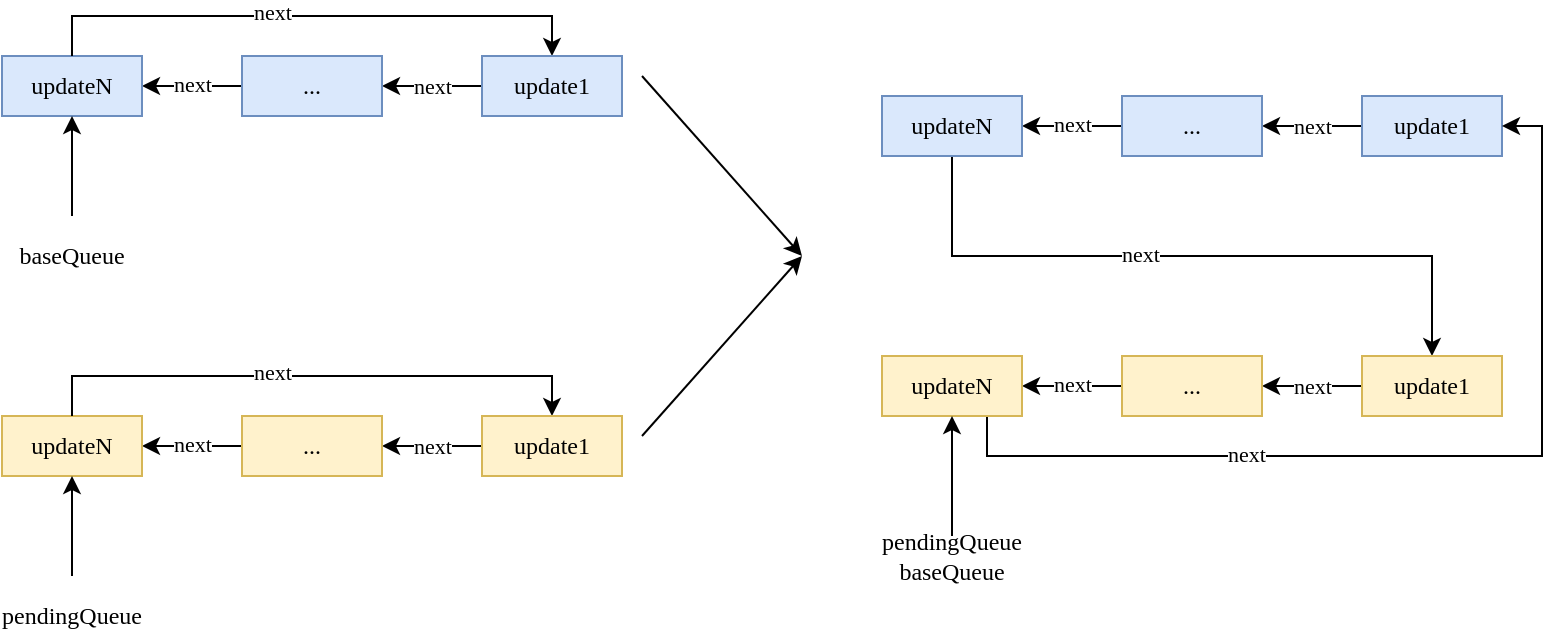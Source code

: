 <mxfile version="13.10.0" type="embed">
    <diagram id="T5MIHzg6Staj7iHUpXgn" name="第 1 页">
        <mxGraphModel dx="870" dy="659" grid="1" gridSize="10" guides="1" tooltips="1" connect="1" arrows="1" fold="1" page="1" pageScale="1" pageWidth="827" pageHeight="1169" math="0" shadow="0">
            <root>
                <mxCell id="0"/>
                <mxCell id="1" parent="0"/>
                <mxCell id="ckNNbBy0FIjaTEdL14A0-6" style="edgeStyle=orthogonalEdgeStyle;rounded=0;orthogonalLoop=1;jettySize=auto;html=1;exitX=1;exitY=0.5;exitDx=0;exitDy=0;entryX=0;entryY=0.5;entryDx=0;entryDy=0;startArrow=classic;startFill=1;endArrow=none;endFill=0;fontFamily=Comic Sans MS;" parent="1" source="ckNNbBy0FIjaTEdL14A0-1" target="ckNNbBy0FIjaTEdL14A0-4" edge="1">
                    <mxGeometry relative="1" as="geometry"/>
                </mxCell>
                <mxCell id="ckNNbBy0FIjaTEdL14A0-8" value="next" style="edgeLabel;html=1;align=center;verticalAlign=middle;resizable=0;points=[];fontFamily=Comic Sans MS;" parent="ckNNbBy0FIjaTEdL14A0-6" vertex="1" connectable="0">
                    <mxGeometry x="-0.2" y="4" relative="1" as="geometry">
                        <mxPoint x="5" y="3" as="offset"/>
                    </mxGeometry>
                </mxCell>
                <mxCell id="ckNNbBy0FIjaTEdL14A0-1" value="updateN" style="rounded=0;whiteSpace=wrap;html=1;fillColor=#dae8fc;strokeColor=#6c8ebf;fontFamily=Comic Sans MS;" parent="1" vertex="1">
                    <mxGeometry x="120" y="320" width="70" height="30" as="geometry"/>
                </mxCell>
                <mxCell id="ckNNbBy0FIjaTEdL14A0-7" value="next" style="edgeStyle=orthogonalEdgeStyle;rounded=0;orthogonalLoop=1;jettySize=auto;html=1;exitX=1;exitY=0.5;exitDx=0;exitDy=0;entryX=0;entryY=0.5;entryDx=0;entryDy=0;startArrow=classic;startFill=1;endArrow=none;endFill=0;fontFamily=Comic Sans MS;" parent="1" source="ckNNbBy0FIjaTEdL14A0-4" target="ckNNbBy0FIjaTEdL14A0-5" edge="1">
                    <mxGeometry relative="1" as="geometry"/>
                </mxCell>
                <mxCell id="ckNNbBy0FIjaTEdL14A0-4" value="..." style="rounded=0;whiteSpace=wrap;html=1;fillColor=#dae8fc;strokeColor=#6c8ebf;fontFamily=Comic Sans MS;" parent="1" vertex="1">
                    <mxGeometry x="240" y="320" width="70" height="30" as="geometry"/>
                </mxCell>
                <mxCell id="ckNNbBy0FIjaTEdL14A0-9" style="edgeStyle=orthogonalEdgeStyle;rounded=0;orthogonalLoop=1;jettySize=auto;html=1;exitX=0.5;exitY=0;exitDx=0;exitDy=0;entryX=0.5;entryY=0;entryDx=0;entryDy=0;startArrow=classic;startFill=1;endArrow=none;endFill=0;fontFamily=Comic Sans MS;" parent="1" source="ckNNbBy0FIjaTEdL14A0-5" target="ckNNbBy0FIjaTEdL14A0-1" edge="1">
                    <mxGeometry relative="1" as="geometry"/>
                </mxCell>
                <mxCell id="ckNNbBy0FIjaTEdL14A0-10" value="next" style="edgeLabel;html=1;align=center;verticalAlign=middle;resizable=0;points=[];fontFamily=Comic Sans MS;" parent="ckNNbBy0FIjaTEdL14A0-9" vertex="1" connectable="0">
                    <mxGeometry x="0.143" y="-2" relative="1" as="geometry">
                        <mxPoint as="offset"/>
                    </mxGeometry>
                </mxCell>
                <mxCell id="ckNNbBy0FIjaTEdL14A0-5" value="update1" style="rounded=0;whiteSpace=wrap;html=1;fillColor=#dae8fc;strokeColor=#6c8ebf;fontFamily=Comic Sans MS;" parent="1" vertex="1">
                    <mxGeometry x="360" y="320" width="70" height="30" as="geometry"/>
                </mxCell>
                <mxCell id="ckNNbBy0FIjaTEdL14A0-11" value="" style="endArrow=classic;html=1;entryX=0.5;entryY=1;entryDx=0;entryDy=0;fontFamily=Comic Sans MS;" parent="1" target="ckNNbBy0FIjaTEdL14A0-1" edge="1">
                    <mxGeometry width="50" height="50" relative="1" as="geometry">
                        <mxPoint x="155" y="400" as="sourcePoint"/>
                        <mxPoint x="160" y="380" as="targetPoint"/>
                    </mxGeometry>
                </mxCell>
                <mxCell id="ckNNbBy0FIjaTEdL14A0-12" value="baseQueue" style="text;html=1;strokeColor=none;fillColor=none;align=center;verticalAlign=middle;whiteSpace=wrap;rounded=0;fontFamily=Comic Sans MS;" parent="1" vertex="1">
                    <mxGeometry x="135" y="410" width="40" height="20" as="geometry"/>
                </mxCell>
                <mxCell id="ckNNbBy0FIjaTEdL14A0-13" style="edgeStyle=orthogonalEdgeStyle;rounded=0;orthogonalLoop=1;jettySize=auto;html=1;exitX=1;exitY=0.5;exitDx=0;exitDy=0;entryX=0;entryY=0.5;entryDx=0;entryDy=0;startArrow=classic;startFill=1;endArrow=none;endFill=0;fontFamily=Comic Sans MS;" parent="1" source="ckNNbBy0FIjaTEdL14A0-15" target="ckNNbBy0FIjaTEdL14A0-17" edge="1">
                    <mxGeometry relative="1" as="geometry"/>
                </mxCell>
                <mxCell id="ckNNbBy0FIjaTEdL14A0-14" value="next" style="edgeLabel;html=1;align=center;verticalAlign=middle;resizable=0;points=[];fontFamily=Comic Sans MS;" parent="ckNNbBy0FIjaTEdL14A0-13" vertex="1" connectable="0">
                    <mxGeometry x="-0.2" y="4" relative="1" as="geometry">
                        <mxPoint x="5" y="3" as="offset"/>
                    </mxGeometry>
                </mxCell>
                <mxCell id="ckNNbBy0FIjaTEdL14A0-15" value="updateN" style="rounded=0;whiteSpace=wrap;html=1;fillColor=#fff2cc;strokeColor=#d6b656;fontFamily=Comic Sans MS;" parent="1" vertex="1">
                    <mxGeometry x="120" y="500" width="70" height="30" as="geometry"/>
                </mxCell>
                <mxCell id="ckNNbBy0FIjaTEdL14A0-16" value="next" style="edgeStyle=orthogonalEdgeStyle;rounded=0;orthogonalLoop=1;jettySize=auto;html=1;exitX=1;exitY=0.5;exitDx=0;exitDy=0;entryX=0;entryY=0.5;entryDx=0;entryDy=0;startArrow=classic;startFill=1;endArrow=none;endFill=0;fontFamily=Comic Sans MS;" parent="1" source="ckNNbBy0FIjaTEdL14A0-17" target="ckNNbBy0FIjaTEdL14A0-20" edge="1">
                    <mxGeometry relative="1" as="geometry"/>
                </mxCell>
                <mxCell id="ckNNbBy0FIjaTEdL14A0-17" value="..." style="rounded=0;whiteSpace=wrap;html=1;fillColor=#fff2cc;strokeColor=#d6b656;fontFamily=Comic Sans MS;" parent="1" vertex="1">
                    <mxGeometry x="240" y="500" width="70" height="30" as="geometry"/>
                </mxCell>
                <mxCell id="ckNNbBy0FIjaTEdL14A0-18" style="edgeStyle=orthogonalEdgeStyle;rounded=0;orthogonalLoop=1;jettySize=auto;html=1;exitX=0.5;exitY=0;exitDx=0;exitDy=0;entryX=0.5;entryY=0;entryDx=0;entryDy=0;startArrow=classic;startFill=1;endArrow=none;endFill=0;fontFamily=Comic Sans MS;" parent="1" source="ckNNbBy0FIjaTEdL14A0-20" target="ckNNbBy0FIjaTEdL14A0-15" edge="1">
                    <mxGeometry relative="1" as="geometry"/>
                </mxCell>
                <mxCell id="ckNNbBy0FIjaTEdL14A0-19" value="next" style="edgeLabel;html=1;align=center;verticalAlign=middle;resizable=0;points=[];fontFamily=Comic Sans MS;" parent="ckNNbBy0FIjaTEdL14A0-18" vertex="1" connectable="0">
                    <mxGeometry x="0.143" y="-2" relative="1" as="geometry">
                        <mxPoint as="offset"/>
                    </mxGeometry>
                </mxCell>
                <mxCell id="ckNNbBy0FIjaTEdL14A0-20" value="update1" style="rounded=0;whiteSpace=wrap;html=1;fillColor=#fff2cc;strokeColor=#d6b656;fontFamily=Comic Sans MS;" parent="1" vertex="1">
                    <mxGeometry x="360" y="500" width="70" height="30" as="geometry"/>
                </mxCell>
                <mxCell id="ckNNbBy0FIjaTEdL14A0-21" value="" style="endArrow=classic;html=1;entryX=0.5;entryY=1;entryDx=0;entryDy=0;fontFamily=Comic Sans MS;" parent="1" target="ckNNbBy0FIjaTEdL14A0-15" edge="1">
                    <mxGeometry width="50" height="50" relative="1" as="geometry">
                        <mxPoint x="155" y="580" as="sourcePoint"/>
                        <mxPoint x="160" y="560" as="targetPoint"/>
                    </mxGeometry>
                </mxCell>
                <mxCell id="ckNNbBy0FIjaTEdL14A0-22" value="pendingQueue" style="text;html=1;strokeColor=none;fillColor=none;align=center;verticalAlign=middle;whiteSpace=wrap;rounded=0;fontFamily=Comic Sans MS;" parent="1" vertex="1">
                    <mxGeometry x="135" y="590" width="40" height="20" as="geometry"/>
                </mxCell>
                <mxCell id="ckNNbBy0FIjaTEdL14A0-23" value="" style="endArrow=classic;html=1;fontFamily=Comic Sans MS;" parent="1" edge="1">
                    <mxGeometry width="50" height="50" relative="1" as="geometry">
                        <mxPoint x="440" y="330" as="sourcePoint"/>
                        <mxPoint x="520" y="420" as="targetPoint"/>
                    </mxGeometry>
                </mxCell>
                <mxCell id="ckNNbBy0FIjaTEdL14A0-24" value="" style="endArrow=classic;html=1;fontFamily=Comic Sans MS;" parent="1" edge="1">
                    <mxGeometry width="50" height="50" relative="1" as="geometry">
                        <mxPoint x="440" y="510" as="sourcePoint"/>
                        <mxPoint x="520" y="420" as="targetPoint"/>
                    </mxGeometry>
                </mxCell>
                <mxCell id="ckNNbBy0FIjaTEdL14A0-25" style="edgeStyle=orthogonalEdgeStyle;rounded=0;orthogonalLoop=1;jettySize=auto;html=1;exitX=1;exitY=0.5;exitDx=0;exitDy=0;entryX=0;entryY=0.5;entryDx=0;entryDy=0;startArrow=classic;startFill=1;endArrow=none;endFill=0;fontFamily=Comic Sans MS;" parent="1" source="ckNNbBy0FIjaTEdL14A0-27" target="ckNNbBy0FIjaTEdL14A0-29" edge="1">
                    <mxGeometry relative="1" as="geometry"/>
                </mxCell>
                <mxCell id="ckNNbBy0FIjaTEdL14A0-26" value="next" style="edgeLabel;html=1;align=center;verticalAlign=middle;resizable=0;points=[];fontFamily=Comic Sans MS;" parent="ckNNbBy0FIjaTEdL14A0-25" vertex="1" connectable="0">
                    <mxGeometry x="-0.2" y="4" relative="1" as="geometry">
                        <mxPoint x="5" y="3" as="offset"/>
                    </mxGeometry>
                </mxCell>
                <mxCell id="ckNNbBy0FIjaTEdL14A0-40" style="edgeStyle=orthogonalEdgeStyle;rounded=0;orthogonalLoop=1;jettySize=auto;html=1;exitX=0.5;exitY=1;exitDx=0;exitDy=0;entryX=0.5;entryY=0;entryDx=0;entryDy=0;startArrow=none;startFill=0;endArrow=classic;endFill=1;fontFamily=Comic Sans MS;" parent="1" source="ckNNbBy0FIjaTEdL14A0-27" target="ckNNbBy0FIjaTEdL14A0-39" edge="1">
                    <mxGeometry relative="1" as="geometry"/>
                </mxCell>
                <mxCell id="ckNNbBy0FIjaTEdL14A0-44" value="next" style="edgeLabel;html=1;align=center;verticalAlign=middle;resizable=0;points=[];fontFamily=Comic Sans MS;" parent="ckNNbBy0FIjaTEdL14A0-40" vertex="1" connectable="0">
                    <mxGeometry x="-0.153" y="1" relative="1" as="geometry">
                        <mxPoint as="offset"/>
                    </mxGeometry>
                </mxCell>
                <mxCell id="ckNNbBy0FIjaTEdL14A0-27" value="updateN" style="rounded=0;whiteSpace=wrap;html=1;fillColor=#dae8fc;strokeColor=#6c8ebf;fontFamily=Comic Sans MS;" parent="1" vertex="1">
                    <mxGeometry x="560" y="340" width="70" height="30" as="geometry"/>
                </mxCell>
                <mxCell id="ckNNbBy0FIjaTEdL14A0-28" value="next" style="edgeStyle=orthogonalEdgeStyle;rounded=0;orthogonalLoop=1;jettySize=auto;html=1;exitX=1;exitY=0.5;exitDx=0;exitDy=0;entryX=0;entryY=0.5;entryDx=0;entryDy=0;startArrow=classic;startFill=1;endArrow=none;endFill=0;fontFamily=Comic Sans MS;" parent="1" source="ckNNbBy0FIjaTEdL14A0-29" target="ckNNbBy0FIjaTEdL14A0-30" edge="1">
                    <mxGeometry relative="1" as="geometry"/>
                </mxCell>
                <mxCell id="ckNNbBy0FIjaTEdL14A0-29" value="..." style="rounded=0;whiteSpace=wrap;html=1;fillColor=#dae8fc;strokeColor=#6c8ebf;fontFamily=Comic Sans MS;" parent="1" vertex="1">
                    <mxGeometry x="680" y="340" width="70" height="30" as="geometry"/>
                </mxCell>
                <mxCell id="ckNNbBy0FIjaTEdL14A0-30" value="update1" style="rounded=0;whiteSpace=wrap;html=1;fillColor=#dae8fc;strokeColor=#6c8ebf;fontFamily=Comic Sans MS;" parent="1" vertex="1">
                    <mxGeometry x="800" y="340" width="70" height="30" as="geometry"/>
                </mxCell>
                <mxCell id="ckNNbBy0FIjaTEdL14A0-34" style="edgeStyle=orthogonalEdgeStyle;rounded=0;orthogonalLoop=1;jettySize=auto;html=1;exitX=1;exitY=0.5;exitDx=0;exitDy=0;entryX=0;entryY=0.5;entryDx=0;entryDy=0;startArrow=classic;startFill=1;endArrow=none;endFill=0;fontFamily=Comic Sans MS;" parent="1" source="ckNNbBy0FIjaTEdL14A0-36" target="ckNNbBy0FIjaTEdL14A0-38" edge="1">
                    <mxGeometry relative="1" as="geometry"/>
                </mxCell>
                <mxCell id="ckNNbBy0FIjaTEdL14A0-35" value="next" style="edgeLabel;html=1;align=center;verticalAlign=middle;resizable=0;points=[];fontFamily=Comic Sans MS;" parent="ckNNbBy0FIjaTEdL14A0-34" vertex="1" connectable="0">
                    <mxGeometry x="-0.2" y="4" relative="1" as="geometry">
                        <mxPoint x="5" y="3" as="offset"/>
                    </mxGeometry>
                </mxCell>
                <mxCell id="ckNNbBy0FIjaTEdL14A0-41" style="edgeStyle=orthogonalEdgeStyle;rounded=0;orthogonalLoop=1;jettySize=auto;html=1;entryX=1;entryY=0.5;entryDx=0;entryDy=0;startArrow=none;startFill=0;endArrow=classic;endFill=1;exitX=0.75;exitY=1;exitDx=0;exitDy=0;fontFamily=Comic Sans MS;" parent="1" source="ckNNbBy0FIjaTEdL14A0-36" target="ckNNbBy0FIjaTEdL14A0-30" edge="1">
                    <mxGeometry relative="1" as="geometry"/>
                </mxCell>
                <mxCell id="ckNNbBy0FIjaTEdL14A0-45" value="next" style="edgeLabel;html=1;align=center;verticalAlign=middle;resizable=0;points=[];fontFamily=Comic Sans MS;" parent="ckNNbBy0FIjaTEdL14A0-41" vertex="1" connectable="0">
                    <mxGeometry x="-0.385" y="1" relative="1" as="geometry">
                        <mxPoint x="1" as="offset"/>
                    </mxGeometry>
                </mxCell>
                <mxCell id="ckNNbBy0FIjaTEdL14A0-36" value="updateN" style="rounded=0;whiteSpace=wrap;html=1;fillColor=#fff2cc;strokeColor=#d6b656;fontFamily=Comic Sans MS;" parent="1" vertex="1">
                    <mxGeometry x="560" y="470" width="70" height="30" as="geometry"/>
                </mxCell>
                <mxCell id="ckNNbBy0FIjaTEdL14A0-37" value="next" style="edgeStyle=orthogonalEdgeStyle;rounded=0;orthogonalLoop=1;jettySize=auto;html=1;exitX=1;exitY=0.5;exitDx=0;exitDy=0;entryX=0;entryY=0.5;entryDx=0;entryDy=0;startArrow=classic;startFill=1;endArrow=none;endFill=0;fontFamily=Comic Sans MS;" parent="1" source="ckNNbBy0FIjaTEdL14A0-38" target="ckNNbBy0FIjaTEdL14A0-39" edge="1">
                    <mxGeometry relative="1" as="geometry"/>
                </mxCell>
                <mxCell id="ckNNbBy0FIjaTEdL14A0-38" value="..." style="rounded=0;whiteSpace=wrap;html=1;fillColor=#fff2cc;strokeColor=#d6b656;fontFamily=Comic Sans MS;" parent="1" vertex="1">
                    <mxGeometry x="680" y="470" width="70" height="30" as="geometry"/>
                </mxCell>
                <mxCell id="ckNNbBy0FIjaTEdL14A0-39" value="update1" style="rounded=0;whiteSpace=wrap;html=1;fillColor=#fff2cc;strokeColor=#d6b656;fontFamily=Comic Sans MS;" parent="1" vertex="1">
                    <mxGeometry x="800" y="470" width="70" height="30" as="geometry"/>
                </mxCell>
                <mxCell id="ckNNbBy0FIjaTEdL14A0-43" style="edgeStyle=orthogonalEdgeStyle;rounded=0;orthogonalLoop=1;jettySize=auto;html=1;entryX=0.5;entryY=1;entryDx=0;entryDy=0;startArrow=none;startFill=0;endArrow=classic;endFill=1;fontFamily=Comic Sans MS;" parent="1" source="ckNNbBy0FIjaTEdL14A0-42" target="ckNNbBy0FIjaTEdL14A0-36" edge="1">
                    <mxGeometry relative="1" as="geometry"/>
                </mxCell>
                <mxCell id="ckNNbBy0FIjaTEdL14A0-42" value="pendingQueue&lt;br&gt;baseQueue" style="text;html=1;strokeColor=none;fillColor=none;align=center;verticalAlign=middle;whiteSpace=wrap;rounded=0;fontFamily=Comic Sans MS;" parent="1" vertex="1">
                    <mxGeometry x="575" y="560" width="40" height="20" as="geometry"/>
                </mxCell>
            </root>
        </mxGraphModel>
    </diagram>
</mxfile>